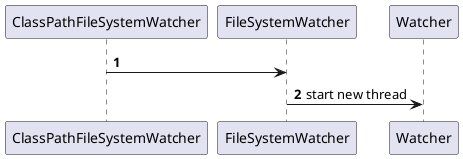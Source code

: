 @startuml
'https://plantuml.com/sequence-diagram

autonumber

ClassPathFileSystemWatcher -> FileSystemWatcher
FileSystemWatcher -> Watcher: start new thread

@enduml
